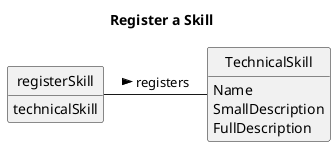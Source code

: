 @startuml

hide circle
hide methods

title Register a Skill

class registerSkill {
    technicalSkill
}

class TechnicalSkill{
    Name
    SmallDescription
    FullDescription
}

registerSkill -  TechnicalSkill : registers >

@enduml
